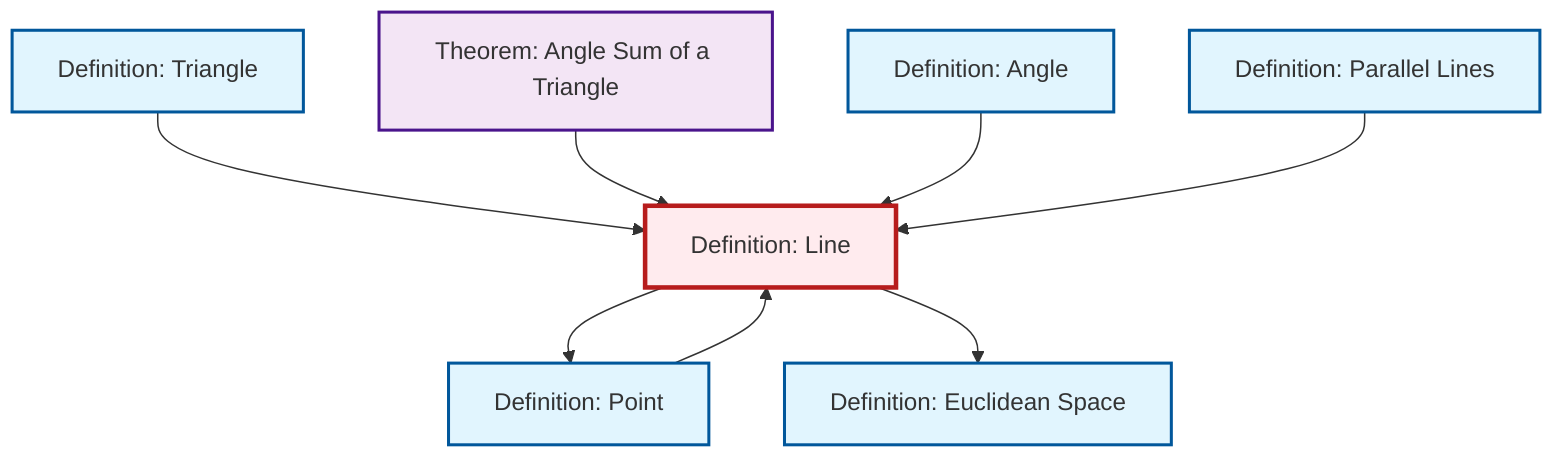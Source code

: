 graph TD
    classDef definition fill:#e1f5fe,stroke:#01579b,stroke-width:2px
    classDef theorem fill:#f3e5f5,stroke:#4a148c,stroke-width:2px
    classDef axiom fill:#fff3e0,stroke:#e65100,stroke-width:2px
    classDef example fill:#e8f5e9,stroke:#1b5e20,stroke-width:2px
    classDef current fill:#ffebee,stroke:#b71c1c,stroke-width:3px
    thm-angle-sum-triangle["Theorem: Angle Sum of a Triangle"]:::theorem
    def-triangle["Definition: Triangle"]:::definition
    def-parallel["Definition: Parallel Lines"]:::definition
    def-angle["Definition: Angle"]:::definition
    def-line["Definition: Line"]:::definition
    def-euclidean-space["Definition: Euclidean Space"]:::definition
    def-point["Definition: Point"]:::definition
    def-line --> def-point
    def-point --> def-line
    def-triangle --> def-line
    thm-angle-sum-triangle --> def-line
    def-angle --> def-line
    def-line --> def-euclidean-space
    def-parallel --> def-line
    class def-line current